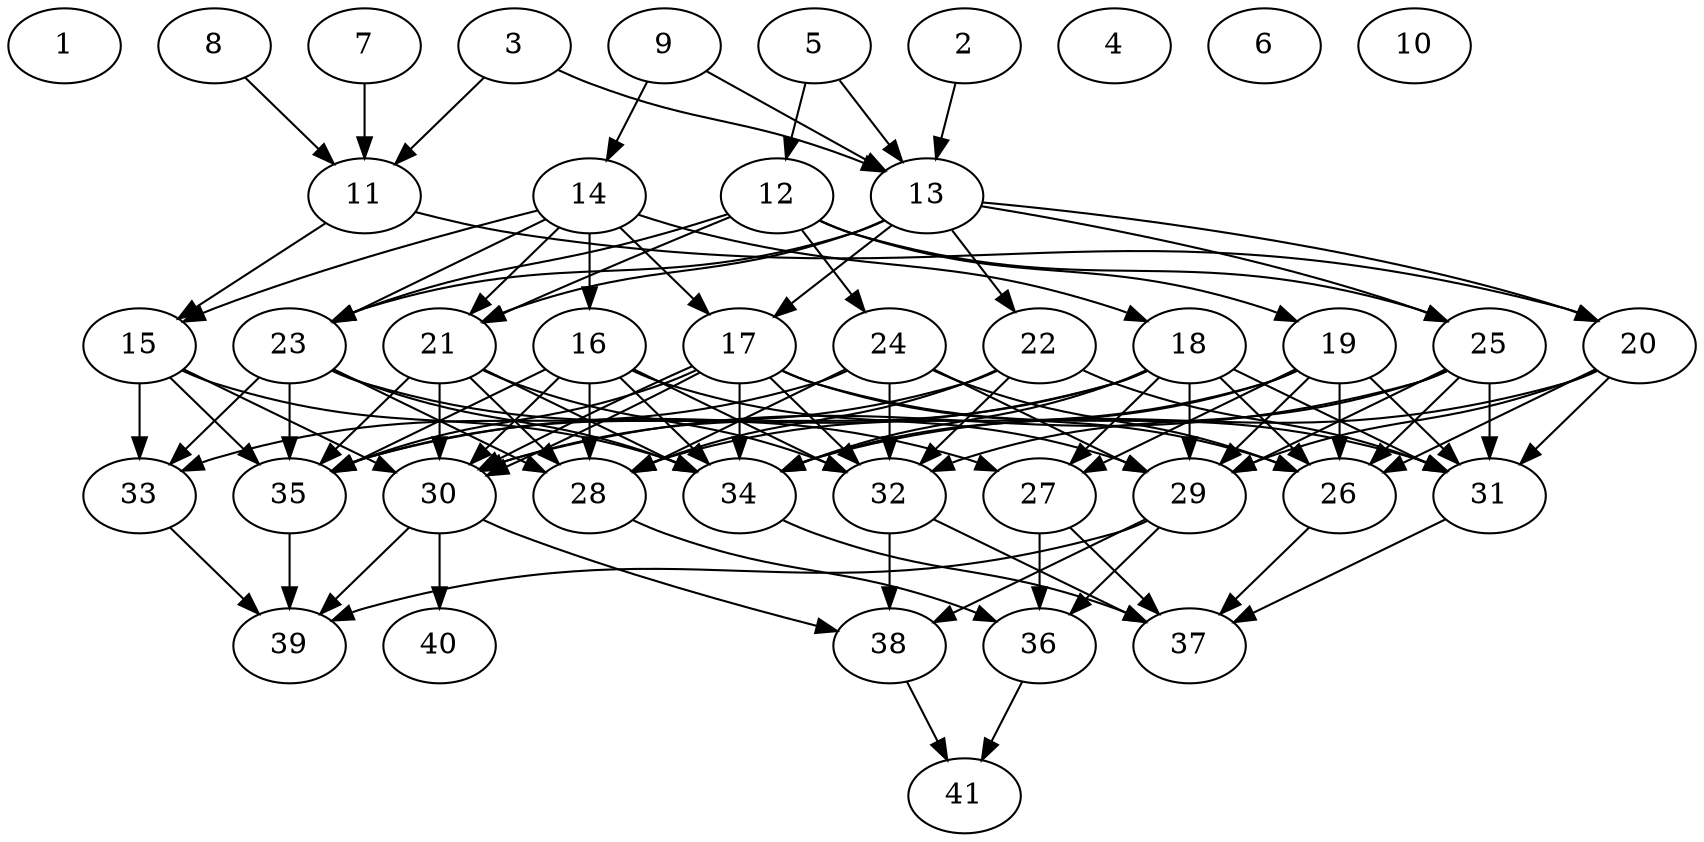 // DAG (tier=3-complex, mode=compute, n=41, ccr=0.487, fat=0.771, density=0.691, regular=0.230, jump=0.316, mindata=1048576, maxdata=16777216)
// DAG automatically generated by daggen at Sun Aug 24 16:33:34 2025
// /home/ermia/Project/Environments/daggen/bin/daggen --dot --ccr 0.487 --fat 0.771 --regular 0.230 --density 0.691 --jump 0.316 --mindata 1048576 --maxdata 16777216 -n 41 
digraph G {
  1 [size="227690714474353856", alpha="0.17", expect_size="113845357237176928"]
  2 [size="4474474254824681", alpha="0.03", expect_size="2237237127412340"]
  2 -> 13 [size ="154384780492800"]
  3 [size="1326474897819435008000", alpha="0.12", expect_size="663237448909717504000"]
  3 -> 11 [size ="965804766003200"]
  3 -> 13 [size ="965804766003200"]
  4 [size="4566734395076815880192", alpha="0.18", expect_size="2283367197538407940096"]
  5 [size="2433172544378482", alpha="0.13", expect_size="1216586272189241"]
  5 -> 12 [size ="158150124634112"]
  5 -> 13 [size ="158150124634112"]
  6 [size="57190328635932360", alpha="0.03", expect_size="28595164317966180"]
  7 [size="88879132732888624", alpha="0.03", expect_size="44439566366444312"]
  7 -> 11 [size ="1820347741503488"]
  8 [size="4374175451822333886464", alpha="0.03", expect_size="2187087725911166943232"]
  8 -> 11 [size ="2139706074595328"]
  9 [size="2250297628002677760", alpha="0.19", expect_size="1125148814001338880"]
  9 -> 13 [size ="1345126454525952"]
  9 -> 14 [size ="1345126454525952"]
  10 [size="3135892765607897071616", alpha="0.10", expect_size="1567946382803948535808"]
  11 [size="4233564671424287735808", alpha="0.19", expect_size="2116782335712143867904"]
  11 -> 15 [size ="2093601974648832"]
  11 -> 20 [size ="2093601974648832"]
  12 [size="5219752244044748", alpha="0.07", expect_size="2609876122022374"]
  12 -> 19 [size ="92295567245312"]
  12 -> 21 [size ="92295567245312"]
  12 -> 23 [size ="92295567245312"]
  12 -> 24 [size ="92295567245312"]
  12 -> 25 [size ="92295567245312"]
  13 [size="4707681980835914842112", alpha="0.01", expect_size="2353840990417957421056"]
  13 -> 17 [size ="2247129313574912"]
  13 -> 20 [size ="2247129313574912"]
  13 -> 21 [size ="2247129313574912"]
  13 -> 22 [size ="2247129313574912"]
  13 -> 23 [size ="2247129313574912"]
  13 -> 25 [size ="2247129313574912"]
  14 [size="539715797782022324224", alpha="0.07", expect_size="269857898891011162112"]
  14 -> 15 [size ="530314384375808"]
  14 -> 16 [size ="530314384375808"]
  14 -> 17 [size ="530314384375808"]
  14 -> 18 [size ="530314384375808"]
  14 -> 21 [size ="530314384375808"]
  14 -> 23 [size ="530314384375808"]
  15 [size="299733934436690112", alpha="0.05", expect_size="149866967218345056"]
  15 -> 30 [size ="205375806636032"]
  15 -> 33 [size ="205375806636032"]
  15 -> 34 [size ="205375806636032"]
  15 -> 35 [size ="205375806636032"]
  16 [size="1653990512132699979776", alpha="0.09", expect_size="826995256066349989888"]
  16 -> 28 [size ="1118867510263808"]
  16 -> 29 [size ="1118867510263808"]
  16 -> 30 [size ="1118867510263808"]
  16 -> 32 [size ="1118867510263808"]
  16 -> 34 [size ="1118867510263808"]
  16 -> 35 [size ="1118867510263808"]
  17 [size="3643482845977396641792", alpha="0.16", expect_size="1821741422988698320896"]
  17 -> 26 [size ="1894237687775232"]
  17 -> 30 [size ="1894237687775232"]
  17 -> 30 [size ="1894237687775232"]
  17 -> 31 [size ="1894237687775232"]
  17 -> 32 [size ="1894237687775232"]
  17 -> 34 [size ="1894237687775232"]
  17 -> 35 [size ="1894237687775232"]
  18 [size="3717242857627497", alpha="0.02", expect_size="1858621428813748"]
  18 -> 26 [size ="95381694185472"]
  18 -> 27 [size ="95381694185472"]
  18 -> 29 [size ="95381694185472"]
  18 -> 30 [size ="95381694185472"]
  18 -> 31 [size ="95381694185472"]
  18 -> 34 [size ="95381694185472"]
  18 -> 35 [size ="95381694185472"]
  19 [size="1970440922324552122368", alpha="0.18", expect_size="985220461162276061184"]
  19 -> 26 [size ="1257377252769792"]
  19 -> 27 [size ="1257377252769792"]
  19 -> 28 [size ="1257377252769792"]
  19 -> 29 [size ="1257377252769792"]
  19 -> 31 [size ="1257377252769792"]
  19 -> 34 [size ="1257377252769792"]
  20 [size="105539488737918976000", alpha="0.05", expect_size="52769744368959488000"]
  20 -> 26 [size ="178662460620800"]
  20 -> 29 [size ="178662460620800"]
  20 -> 31 [size ="178662460620800"]
  20 -> 34 [size ="178662460620800"]
  21 [size="2092259442419836160", alpha="0.07", expect_size="1046129721209918080"]
  21 -> 28 [size ="1852369063116800"]
  21 -> 30 [size ="1852369063116800"]
  21 -> 32 [size ="1852369063116800"]
  21 -> 34 [size ="1852369063116800"]
  21 -> 35 [size ="1852369063116800"]
  22 [size="2772942141916470784", alpha="0.01", expect_size="1386471070958235392"]
  22 -> 28 [size ="1508057506906112"]
  22 -> 31 [size ="1508057506906112"]
  22 -> 32 [size ="1508057506906112"]
  22 -> 35 [size ="1508057506906112"]
  23 [size="4613399743227475525632", alpha="0.14", expect_size="2306699871613737762816"]
  23 -> 27 [size ="2217025619361792"]
  23 -> 28 [size ="2217025619361792"]
  23 -> 33 [size ="2217025619361792"]
  23 -> 34 [size ="2217025619361792"]
  23 -> 35 [size ="2217025619361792"]
  24 [size="1347726929008705667072", alpha="0.11", expect_size="673863464504352833536"]
  24 -> 26 [size ="976093133668352"]
  24 -> 28 [size ="976093133668352"]
  24 -> 29 [size ="976093133668352"]
  24 -> 32 [size ="976093133668352"]
  24 -> 33 [size ="976093133668352"]
  25 [size="19666908067338911744", alpha="0.05", expect_size="9833454033669455872"]
  25 -> 26 [size ="58288209133568"]
  25 -> 29 [size ="58288209133568"]
  25 -> 30 [size ="58288209133568"]
  25 -> 31 [size ="58288209133568"]
  25 -> 32 [size ="58288209133568"]
  26 [size="1916551301844816", alpha="0.16", expect_size="958275650922408"]
  26 -> 37 [size ="46404974149632"]
  27 [size="4227939562505218555904", alpha="0.04", expect_size="2113969781252609277952"]
  27 -> 36 [size ="2091747060482048"]
  27 -> 37 [size ="2091747060482048"]
  28 [size="315053875126075392000", alpha="0.05", expect_size="157526937563037696000"]
  28 -> 36 [size ="370407584563200"]
  29 [size="357070884290499072", alpha="0.01", expect_size="178535442145249536"]
  29 -> 36 [size ="164551278460928"]
  29 -> 38 [size ="164551278460928"]
  29 -> 39 [size ="164551278460928"]
  30 [size="166087669565901242368", alpha="0.05", expect_size="83043834782950621184"]
  30 -> 38 [size ="241721296289792"]
  30 -> 39 [size ="241721296289792"]
  30 -> 40 [size ="241721296289792"]
  31 [size="947137271999638144", alpha="0.03", expect_size="473568635999819072"]
  31 -> 37 [size ="698023487209472"]
  32 [size="10478845481684303872", alpha="0.04", expect_size="5239422740842151936"]
  32 -> 37 [size ="38308834967552"]
  32 -> 38 [size ="38308834967552"]
  33 [size="8803225615495530", alpha="0.14", expect_size="4401612807747765"]
  33 -> 39 [size ="892714455400448"]
  34 [size="50838161938287288", alpha="0.12", expect_size="25419080969143644"]
  34 -> 37 [size ="954675801096192"]
  35 [size="3761473453090748", alpha="0.12", expect_size="1880736726545374"]
  35 -> 39 [size ="193032011907072"]
  36 [size="1797579027620824", alpha="0.07", expect_size="898789513810412"]
  36 -> 41 [size ="90358092398592"]
  37 [size="72690319089928512", alpha="0.05", expect_size="36345159544964256"]
  38 [size="53751357509156328", alpha="0.07", expect_size="26875678754578164"]
  38 -> 41 [size ="1524749662420992"]
  39 [size="3166927908988732309504", alpha="0.19", expect_size="1583463954494366154752"]
  40 [size="639232006543326080", alpha="0.03", expect_size="319616003271663040"]
  41 [size="331768134646104512", alpha="0.17", expect_size="165884067323052256"]
}